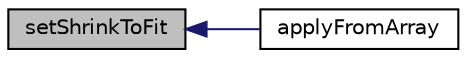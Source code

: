 digraph "setShrinkToFit"
{
  edge [fontname="Helvetica",fontsize="10",labelfontname="Helvetica",labelfontsize="10"];
  node [fontname="Helvetica",fontsize="10",shape=record];
  rankdir="LR";
  Node120 [label="setShrinkToFit",height=0.2,width=0.4,color="black", fillcolor="grey75", style="filled", fontcolor="black"];
  Node120 -> Node121 [dir="back",color="midnightblue",fontsize="10",style="solid",fontname="Helvetica"];
  Node121 [label="applyFromArray",height=0.2,width=0.4,color="black", fillcolor="white", style="filled",URL="$class_p_h_p_excel___style___alignment.html#adf38c8e6ab006ca15f50964882386acf"];
}
